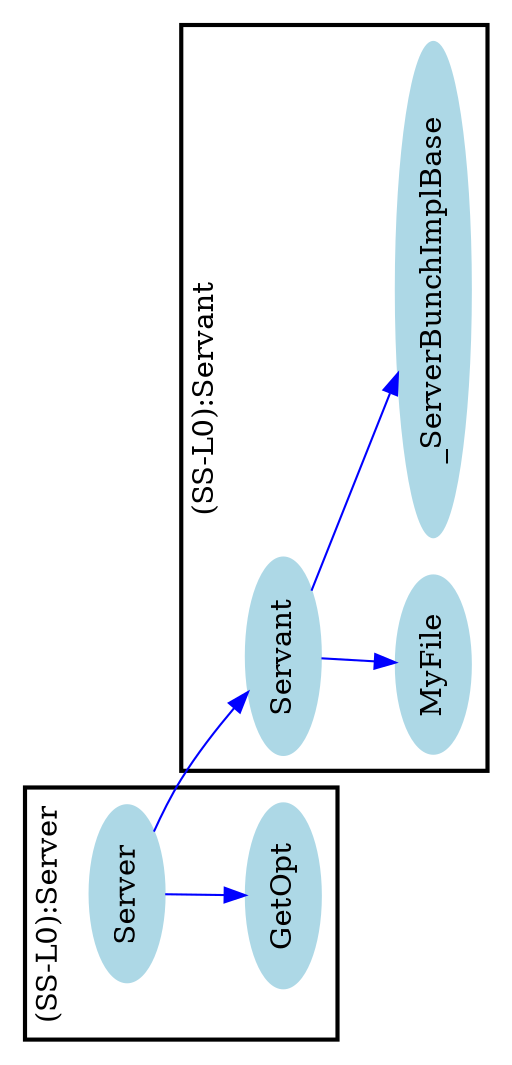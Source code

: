 /* ------------------------------------------------------------ */
/* created with bunch v3 */
/* Objective Function value = 1.0*/
/* ------------------------------------------------------------ */

digraph G {
size= "10,10";
rotate = 90;
subgraph cluster2 {
label = "(SS-L0):Server";
color = black;
style = bold;

"Server"[label="Server",shape=ellipse,color=lightblue,fontcolor=black,style=filled];
"GetOpt"[label="GetOpt",shape=ellipse,color=lightblue,fontcolor=black,style=filled];
}
subgraph cluster3 {
label = "(SS-L0):Servant";
color = black;
style = bold;

"Servant"[label="Servant",shape=ellipse,color=lightblue,fontcolor=black,style=filled];
"MyFile"[label="MyFile",shape=ellipse,color=lightblue,fontcolor=black,style=filled];
"_ServerBunchImplBase"[label="_ServerBunchImplBase",shape=ellipse,color=lightblue,fontcolor=black,style=filled];
}
"Servant" -> "_ServerBunchImplBase" [color=blue,font=6];
"Servant" -> "MyFile" [color=blue,font=6];
"Server" -> "GetOpt" [color=blue,font=6];
"Server" -> "Servant" [color=blue,font=6];
}
